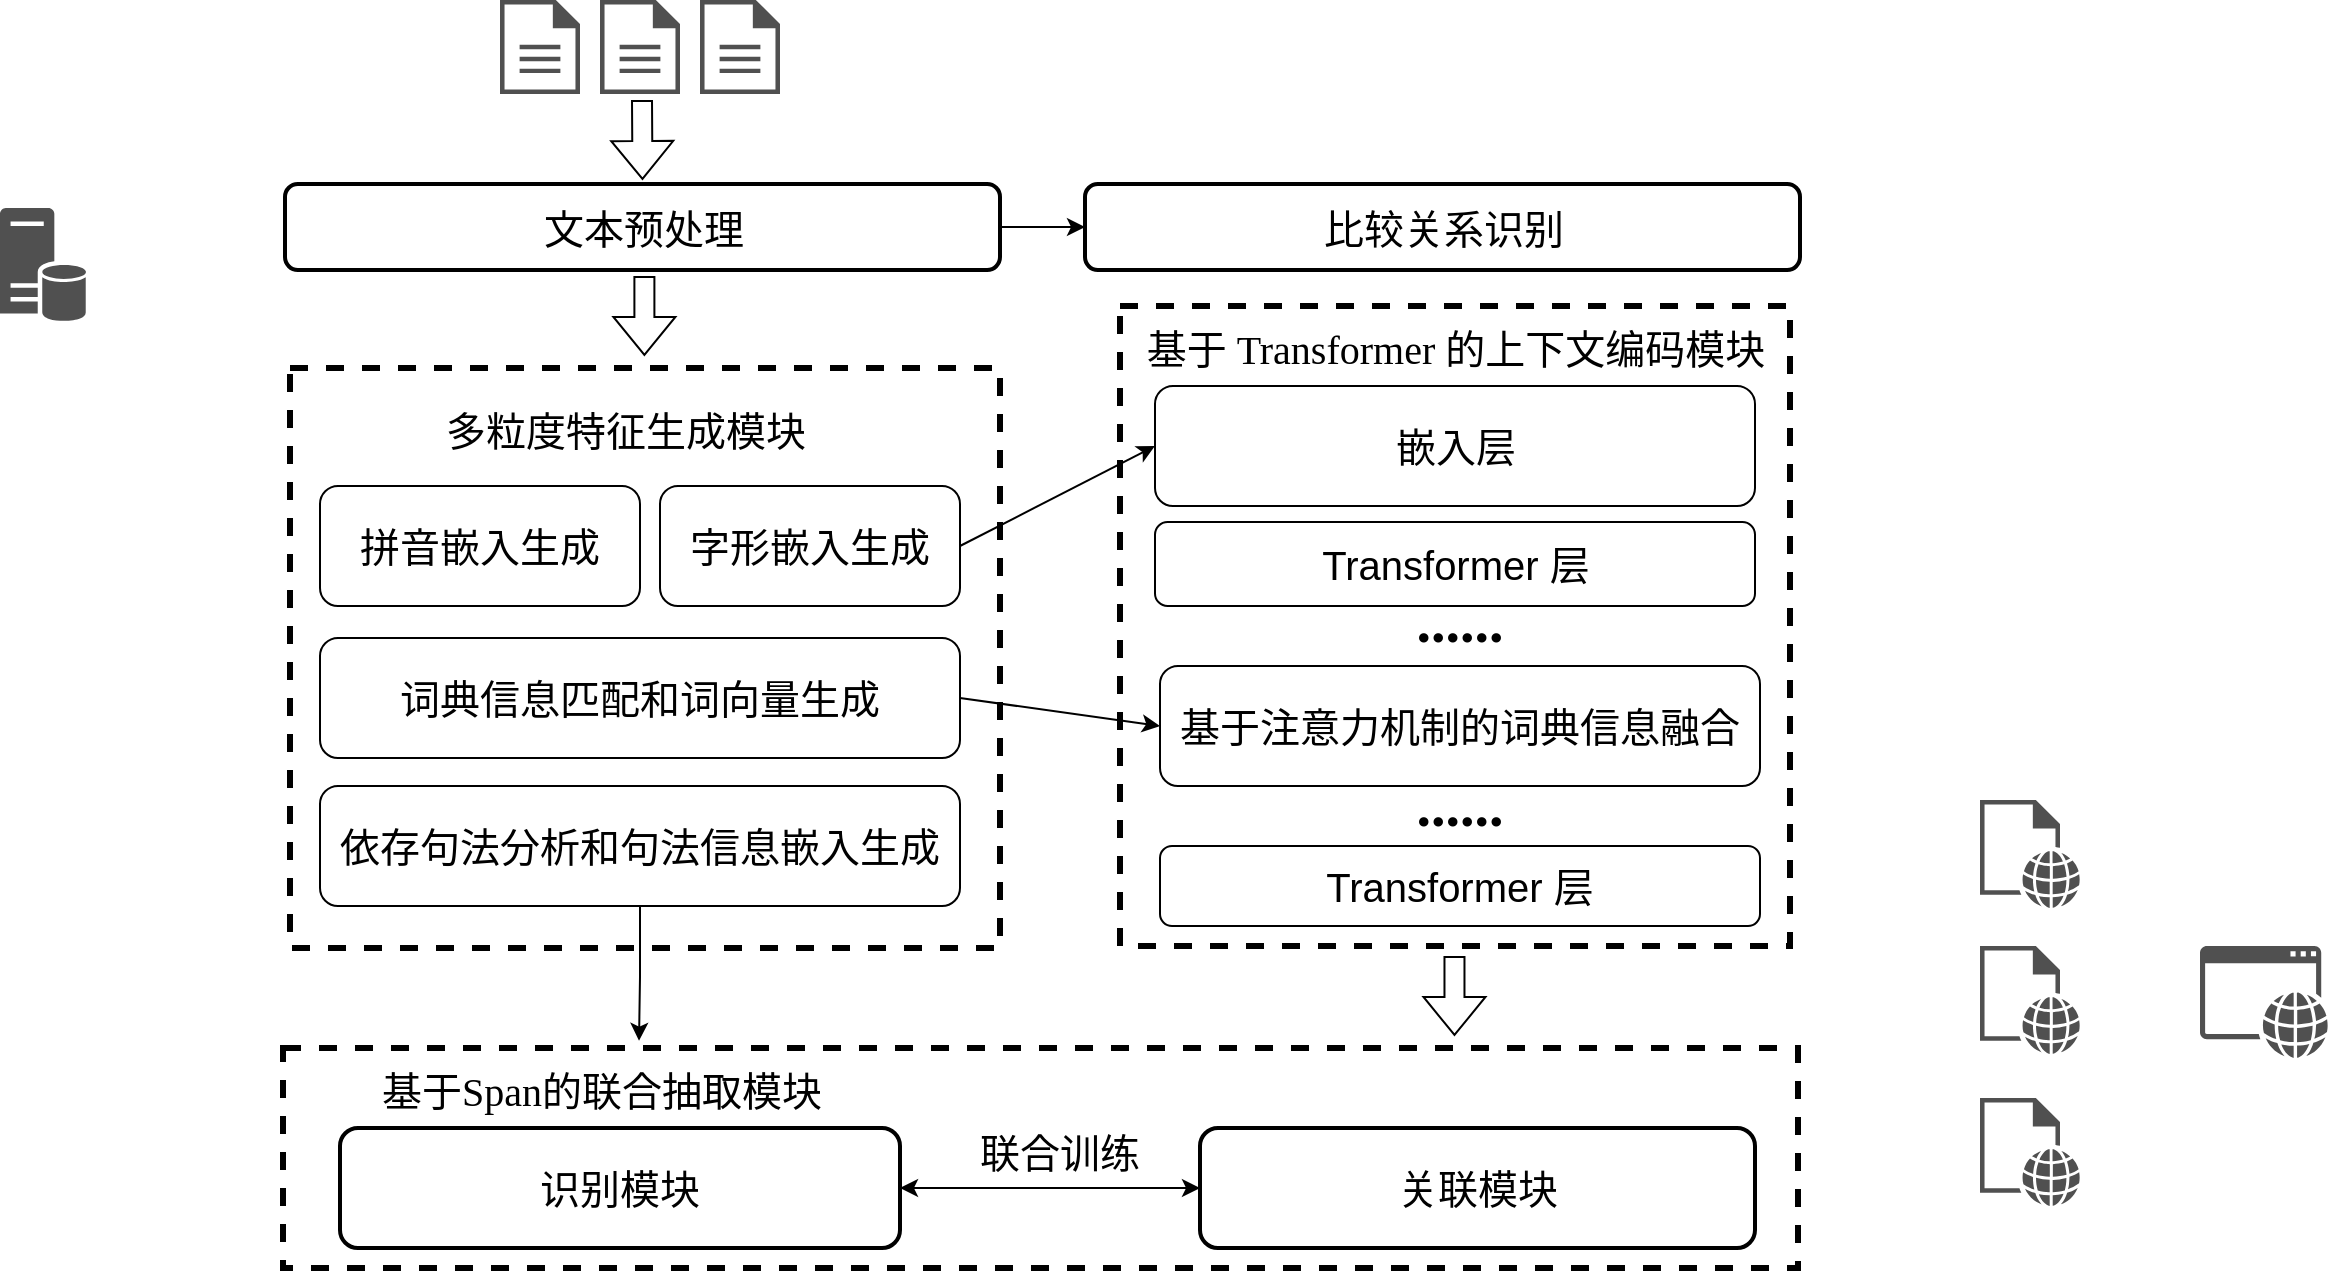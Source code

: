 <mxfile version="21.2.9" type="github" pages="2">
  <diagram name="第 1 页" id="ZaXlrRLz04iYmXhUT0vT">
    <mxGraphModel dx="1695" dy="3389" grid="1" gridSize="10" guides="1" tooltips="1" connect="1" arrows="1" fold="1" page="1" pageScale="1" pageWidth="1654" pageHeight="2336" math="0" shadow="0">
      <root>
        <mxCell id="0" />
        <mxCell id="1" parent="0" />
        <mxCell id="twb6tVdicTboAH1euEs--9" value="" style="rounded=0;whiteSpace=wrap;html=1;fillColor=none;dashed=1;strokeWidth=3;" vertex="1" parent="1">
          <mxGeometry x="175" y="181" width="355" height="290" as="geometry" />
        </mxCell>
        <mxCell id="twb6tVdicTboAH1euEs--24" style="edgeStyle=orthogonalEdgeStyle;rounded=0;orthogonalLoop=1;jettySize=auto;html=1;exitX=1;exitY=0.5;exitDx=0;exitDy=0;entryX=0;entryY=0.5;entryDx=0;entryDy=0;" edge="1" parent="1" source="twb6tVdicTboAH1euEs--1" target="twb6tVdicTboAH1euEs--23">
          <mxGeometry relative="1" as="geometry" />
        </mxCell>
        <mxCell id="twb6tVdicTboAH1euEs--1" value="&lt;font style=&quot;font-size: 20px;&quot; face=&quot;Times New Roman&quot;&gt;文本预处理&lt;/font&gt;" style="rounded=1;whiteSpace=wrap;html=1;strokeWidth=2;" vertex="1" parent="1">
          <mxGeometry x="172.5" y="89" width="357.5" height="43" as="geometry" />
        </mxCell>
        <mxCell id="twb6tVdicTboAH1euEs--2" value="" style="sketch=0;pointerEvents=1;shadow=0;dashed=0;html=1;strokeColor=none;fillColor=#505050;labelPosition=center;verticalLabelPosition=bottom;verticalAlign=top;outlineConnect=0;align=center;shape=mxgraph.office.concepts.document;" vertex="1" parent="1">
          <mxGeometry x="280" y="-3" width="40" height="47" as="geometry" />
        </mxCell>
        <mxCell id="twb6tVdicTboAH1euEs--3" value="" style="sketch=0;pointerEvents=1;shadow=0;dashed=0;html=1;strokeColor=none;fillColor=#505050;labelPosition=center;verticalLabelPosition=bottom;verticalAlign=top;outlineConnect=0;align=center;shape=mxgraph.office.concepts.document;" vertex="1" parent="1">
          <mxGeometry x="330" y="-3" width="40" height="47" as="geometry" />
        </mxCell>
        <mxCell id="twb6tVdicTboAH1euEs--4" value="" style="sketch=0;pointerEvents=1;shadow=0;dashed=0;html=1;strokeColor=none;fillColor=#505050;labelPosition=center;verticalLabelPosition=bottom;verticalAlign=top;outlineConnect=0;align=center;shape=mxgraph.office.concepts.document;" vertex="1" parent="1">
          <mxGeometry x="380" y="-3" width="40" height="47" as="geometry" />
        </mxCell>
        <mxCell id="twb6tVdicTboAH1euEs--6" value="&lt;font face=&quot;Times New Roman&quot;&gt;&lt;span style=&quot;font-size: 20px;&quot;&gt;拼音嵌入生成&lt;/span&gt;&lt;/font&gt;" style="rounded=1;whiteSpace=wrap;html=1;" vertex="1" parent="1">
          <mxGeometry x="190" y="240" width="160" height="60" as="geometry" />
        </mxCell>
        <mxCell id="twb6tVdicTboAH1euEs--19" style="rounded=0;orthogonalLoop=1;jettySize=auto;html=1;exitX=1;exitY=0.5;exitDx=0;exitDy=0;entryX=0;entryY=0.5;entryDx=0;entryDy=0;" edge="1" parent="1" source="twb6tVdicTboAH1euEs--7" target="twb6tVdicTboAH1euEs--13">
          <mxGeometry relative="1" as="geometry" />
        </mxCell>
        <mxCell id="twb6tVdicTboAH1euEs--7" value="&lt;font face=&quot;Times New Roman&quot;&gt;&lt;span style=&quot;font-size: 20px;&quot;&gt;字形嵌入生成&lt;/span&gt;&lt;/font&gt;" style="rounded=1;whiteSpace=wrap;html=1;" vertex="1" parent="1">
          <mxGeometry x="360" y="240" width="150" height="60" as="geometry" />
        </mxCell>
        <mxCell id="twb6tVdicTboAH1euEs--20" style="rounded=0;orthogonalLoop=1;jettySize=auto;html=1;exitX=1;exitY=0.5;exitDx=0;exitDy=0;entryX=0;entryY=0.5;entryDx=0;entryDy=0;" edge="1" parent="1" source="twb6tVdicTboAH1euEs--8" target="twb6tVdicTboAH1euEs--18">
          <mxGeometry relative="1" as="geometry" />
        </mxCell>
        <mxCell id="twb6tVdicTboAH1euEs--8" value="&lt;font face=&quot;Times New Roman&quot;&gt;&lt;span style=&quot;font-size: 20px;&quot;&gt;词典信息匹配和词向量生成&lt;/span&gt;&lt;/font&gt;" style="rounded=1;whiteSpace=wrap;html=1;" vertex="1" parent="1">
          <mxGeometry x="190" y="316" width="320" height="60" as="geometry" />
        </mxCell>
        <mxCell id="twb6tVdicTboAH1euEs--33" style="edgeStyle=orthogonalEdgeStyle;rounded=0;orthogonalLoop=1;jettySize=auto;html=1;exitX=0.5;exitY=1;exitDx=0;exitDy=0;entryX=0.235;entryY=-0.033;entryDx=0;entryDy=0;entryPerimeter=0;" edge="1" parent="1" source="twb6tVdicTboAH1euEs--10" target="twb6tVdicTboAH1euEs--15">
          <mxGeometry relative="1" as="geometry" />
        </mxCell>
        <mxCell id="twb6tVdicTboAH1euEs--10" value="&lt;font face=&quot;Times New Roman&quot;&gt;&lt;span style=&quot;font-size: 20px;&quot;&gt;依存句法分析和句法信息嵌入生成&lt;/span&gt;&lt;/font&gt;" style="rounded=1;whiteSpace=wrap;html=1;" vertex="1" parent="1">
          <mxGeometry x="190" y="390" width="320" height="60" as="geometry" />
        </mxCell>
        <mxCell id="twb6tVdicTboAH1euEs--11" value="" style="rounded=0;whiteSpace=wrap;html=1;fillColor=none;dashed=1;strokeWidth=3;" vertex="1" parent="1">
          <mxGeometry x="590" y="150" width="335" height="320" as="geometry" />
        </mxCell>
        <mxCell id="twb6tVdicTboAH1euEs--12" value="&lt;font face=&quot;Times New Roman&quot; style=&quot;font-size: 20px;&quot;&gt;基于 Transformer 的上下文编码模块&lt;/font&gt;" style="text;strokeColor=none;align=center;fillColor=none;html=1;verticalAlign=middle;whiteSpace=wrap;rounded=0;" vertex="1" parent="1">
          <mxGeometry x="577.5" y="156" width="360" height="30" as="geometry" />
        </mxCell>
        <mxCell id="twb6tVdicTboAH1euEs--13" value="&lt;font style=&quot;font-size: 20px;&quot;&gt;嵌入层&lt;/font&gt;" style="rounded=1;whiteSpace=wrap;html=1;" vertex="1" parent="1">
          <mxGeometry x="607.5" y="190" width="300" height="60" as="geometry" />
        </mxCell>
        <mxCell id="twb6tVdicTboAH1euEs--14" value="&lt;font style=&quot;font-size: 20px;&quot;&gt;Transformer 层&lt;/font&gt;" style="rounded=1;whiteSpace=wrap;html=1;" vertex="1" parent="1">
          <mxGeometry x="607.5" y="258" width="300" height="42" as="geometry" />
        </mxCell>
        <mxCell id="twb6tVdicTboAH1euEs--15" value="" style="rounded=0;whiteSpace=wrap;html=1;fillColor=none;dashed=1;strokeWidth=3;" vertex="1" parent="1">
          <mxGeometry x="171.5" y="521" width="757.5" height="110" as="geometry" />
        </mxCell>
        <mxCell id="twb6tVdicTboAH1euEs--16" value="&lt;font face=&quot;Times New Roman&quot; style=&quot;font-size: 20px;&quot;&gt;多粒度特征生成模块&lt;/font&gt;" style="text;strokeColor=none;align=center;fillColor=none;html=1;verticalAlign=middle;whiteSpace=wrap;rounded=0;" vertex="1" parent="1">
          <mxGeometry x="162.5" y="197" width="360" height="30" as="geometry" />
        </mxCell>
        <mxCell id="twb6tVdicTboAH1euEs--17" value="&lt;font style=&quot;font-size: 20px;&quot;&gt;Transformer 层&lt;/font&gt;" style="rounded=1;whiteSpace=wrap;html=1;" vertex="1" parent="1">
          <mxGeometry x="610" y="420" width="300" height="40" as="geometry" />
        </mxCell>
        <mxCell id="twb6tVdicTboAH1euEs--18" value="&lt;font style=&quot;font-size: 20px;&quot;&gt;基于注意力机制的词典信息融合&lt;/font&gt;" style="rounded=1;whiteSpace=wrap;html=1;" vertex="1" parent="1">
          <mxGeometry x="610" y="330" width="300" height="60" as="geometry" />
        </mxCell>
        <mxCell id="twb6tVdicTboAH1euEs--21" value="" style="shape=flexArrow;endArrow=classic;html=1;rounded=0;entryX=0.5;entryY=0;entryDx=0;entryDy=0;" edge="1" parent="1">
          <mxGeometry width="50" height="50" relative="1" as="geometry">
            <mxPoint x="351" y="47" as="sourcePoint" />
            <mxPoint x="351.25" y="87" as="targetPoint" />
          </mxGeometry>
        </mxCell>
        <mxCell id="twb6tVdicTboAH1euEs--22" value="" style="shape=flexArrow;endArrow=classic;html=1;rounded=0;entryX=0.5;entryY=0;entryDx=0;entryDy=0;" edge="1" parent="1">
          <mxGeometry width="50" height="50" relative="1" as="geometry">
            <mxPoint x="352.2" y="135" as="sourcePoint" />
            <mxPoint x="352.2" y="175" as="targetPoint" />
          </mxGeometry>
        </mxCell>
        <mxCell id="twb6tVdicTboAH1euEs--23" value="&lt;font style=&quot;font-size: 20px;&quot; face=&quot;Times New Roman&quot;&gt;比较关系识别&lt;/font&gt;" style="rounded=1;whiteSpace=wrap;html=1;strokeWidth=2;" vertex="1" parent="1">
          <mxGeometry x="572.5" y="89" width="357.5" height="43" as="geometry" />
        </mxCell>
        <mxCell id="twb6tVdicTboAH1euEs--25" value="&lt;font style=&quot;font-size: 20px;&quot;&gt;识别模块&lt;/font&gt;" style="rounded=1;whiteSpace=wrap;html=1;strokeWidth=2;" vertex="1" parent="1">
          <mxGeometry x="200" y="561" width="280" height="60" as="geometry" />
        </mxCell>
        <mxCell id="twb6tVdicTboAH1euEs--27" style="edgeStyle=orthogonalEdgeStyle;rounded=0;orthogonalLoop=1;jettySize=auto;html=1;exitX=0;exitY=0.5;exitDx=0;exitDy=0;entryX=1;entryY=0.5;entryDx=0;entryDy=0;startArrow=classic;startFill=1;" edge="1" parent="1" source="twb6tVdicTboAH1euEs--26" target="twb6tVdicTboAH1euEs--25">
          <mxGeometry relative="1" as="geometry" />
        </mxCell>
        <mxCell id="twb6tVdicTboAH1euEs--26" value="&lt;font style=&quot;font-size: 20px;&quot;&gt;关联模块&lt;/font&gt;" style="rounded=1;whiteSpace=wrap;html=1;strokeWidth=2;" vertex="1" parent="1">
          <mxGeometry x="630" y="561" width="277.5" height="60" as="geometry" />
        </mxCell>
        <mxCell id="twb6tVdicTboAH1euEs--28" value="&lt;font face=&quot;Times New Roman&quot; style=&quot;font-size: 20px;&quot;&gt;基于Span的联合抽取模块&lt;/font&gt;" style="text;strokeColor=none;align=center;fillColor=none;html=1;verticalAlign=middle;whiteSpace=wrap;rounded=0;" vertex="1" parent="1">
          <mxGeometry x="151" y="527" width="360" height="30" as="geometry" />
        </mxCell>
        <mxCell id="twb6tVdicTboAH1euEs--29" value="&lt;font face=&quot;Times New Roman&quot; style=&quot;font-size: 20px;&quot;&gt;联合训练&lt;/font&gt;" style="text;strokeColor=none;align=center;fillColor=none;html=1;verticalAlign=middle;whiteSpace=wrap;rounded=0;" vertex="1" parent="1">
          <mxGeometry x="500" y="558" width="120" height="30" as="geometry" />
        </mxCell>
        <mxCell id="twb6tVdicTboAH1euEs--32" value="" style="shape=flexArrow;endArrow=classic;html=1;rounded=0;entryX=0.5;entryY=0;entryDx=0;entryDy=0;" edge="1" parent="1">
          <mxGeometry width="50" height="50" relative="1" as="geometry">
            <mxPoint x="757.24" y="475" as="sourcePoint" />
            <mxPoint x="757.24" y="515" as="targetPoint" />
          </mxGeometry>
        </mxCell>
        <mxCell id="twb6tVdicTboAH1euEs--34" value="&lt;font size=&quot;1&quot; face=&quot;Times New Roman&quot;&gt;&lt;b style=&quot;font-size: 29px;&quot;&gt;......&lt;/b&gt;&lt;/font&gt;" style="text;strokeColor=none;align=center;fillColor=none;html=1;verticalAlign=middle;whiteSpace=wrap;rounded=0;" vertex="1" parent="1">
          <mxGeometry x="580" y="293" width="360" height="30" as="geometry" />
        </mxCell>
        <mxCell id="twb6tVdicTboAH1euEs--35" value="&lt;font size=&quot;1&quot; face=&quot;Times New Roman&quot;&gt;&lt;b style=&quot;font-size: 29px;&quot;&gt;......&lt;/b&gt;&lt;/font&gt;" style="text;strokeColor=none;align=center;fillColor=none;html=1;verticalAlign=middle;whiteSpace=wrap;rounded=0;" vertex="1" parent="1">
          <mxGeometry x="580" y="385" width="360" height="30" as="geometry" />
        </mxCell>
        <mxCell id="twb6tVdicTboAH1euEs--36" value="" style="sketch=0;pointerEvents=1;shadow=0;dashed=0;html=1;strokeColor=none;fillColor=#505050;labelPosition=center;verticalLabelPosition=bottom;verticalAlign=top;outlineConnect=0;align=center;shape=mxgraph.office.concepts.application_web;" vertex="1" parent="1">
          <mxGeometry x="1130" y="470" width="64" height="56" as="geometry" />
        </mxCell>
        <mxCell id="twb6tVdicTboAH1euEs--37" value="" style="sketch=0;pointerEvents=1;shadow=0;dashed=0;html=1;strokeColor=none;fillColor=#505050;labelPosition=center;verticalLabelPosition=bottom;verticalAlign=top;outlineConnect=0;align=center;shape=mxgraph.office.concepts.web_page;" vertex="1" parent="1">
          <mxGeometry x="1020" y="397" width="50" height="54" as="geometry" />
        </mxCell>
        <mxCell id="twb6tVdicTboAH1euEs--38" value="" style="sketch=0;pointerEvents=1;shadow=0;dashed=0;html=1;strokeColor=none;fillColor=#505050;labelPosition=center;verticalLabelPosition=bottom;verticalAlign=top;outlineConnect=0;align=center;shape=mxgraph.office.concepts.web_page;" vertex="1" parent="1">
          <mxGeometry x="1020" y="470" width="50" height="54" as="geometry" />
        </mxCell>
        <mxCell id="twb6tVdicTboAH1euEs--39" value="" style="sketch=0;pointerEvents=1;shadow=0;dashed=0;html=1;strokeColor=none;fillColor=#505050;labelPosition=center;verticalLabelPosition=bottom;verticalAlign=top;outlineConnect=0;align=center;shape=mxgraph.office.concepts.web_page;" vertex="1" parent="1">
          <mxGeometry x="1020" y="546" width="50" height="54" as="geometry" />
        </mxCell>
        <mxCell id="twb6tVdicTboAH1euEs--41" value="" style="sketch=0;shadow=0;dashed=0;html=1;strokeColor=none;fillColor=#505050;labelPosition=center;verticalLabelPosition=bottom;verticalAlign=top;outlineConnect=0;align=center;shape=mxgraph.office.databases.database_server;" vertex="1" parent="1">
          <mxGeometry x="30" y="101" width="43" height="57" as="geometry" />
        </mxCell>
      </root>
    </mxGraphModel>
  </diagram>
  <diagram id="M0TJ-FXreUQQ148fkd5B" name="第 2 页">
    <mxGraphModel dx="798" dy="495" grid="1" gridSize="10" guides="1" tooltips="1" connect="1" arrows="1" fold="1" page="1" pageScale="1" pageWidth="1654" pageHeight="2336" math="0" shadow="0">
      <root>
        <mxCell id="0" />
        <mxCell id="1" parent="0" />
        <mxCell id="FJXi0_s18lQlcgdCNnhx-1" value="" style="sketch=0;shadow=0;dashed=0;html=1;strokeColor=none;fillColor=#505050;labelPosition=center;verticalLabelPosition=bottom;verticalAlign=top;outlineConnect=0;align=center;shape=mxgraph.office.databases.database_server;" vertex="1" parent="1">
          <mxGeometry x="150" y="960" width="43" height="57" as="geometry" />
        </mxCell>
      </root>
    </mxGraphModel>
  </diagram>
</mxfile>
